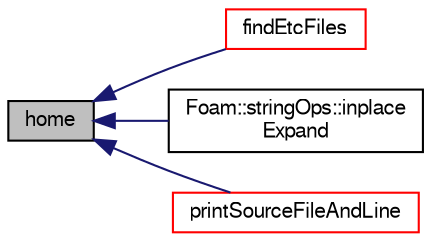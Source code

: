 digraph "home"
{
  bgcolor="transparent";
  edge [fontname="FreeSans",fontsize="10",labelfontname="FreeSans",labelfontsize="10"];
  node [fontname="FreeSans",fontsize="10",shape=record];
  rankdir="LR";
  Node86770 [label="home",height=0.2,width=0.4,color="black", fillcolor="grey75", style="filled", fontcolor="black"];
  Node86770 -> Node86771 [dir="back",color="midnightblue",fontsize="10",style="solid",fontname="FreeSans"];
  Node86771 [label="findEtcFiles",height=0.2,width=0.4,color="red",URL="$a21124.html#aab73bb2c46692e2e11dd7364556cd3c5",tooltip="Search for files from user/group/shipped directories. "];
  Node86770 -> Node88156 [dir="back",color="midnightblue",fontsize="10",style="solid",fontname="FreeSans"];
  Node88156 [label="Foam::stringOps::inplace\lExpand",height=0.2,width=0.4,color="black",URL="$a21166.html#ac760e4fa2afbc93f8d9932e598d9a897",tooltip="Inplace expand occurences of variables according to the dictionary. "];
  Node86770 -> Node88821 [dir="back",color="midnightblue",fontsize="10",style="solid",fontname="FreeSans"];
  Node88821 [label="printSourceFileAndLine",height=0.2,width=0.4,color="red",URL="$a21124.html#acef53166bf4ca64567faafac3eaa8e04"];
}
